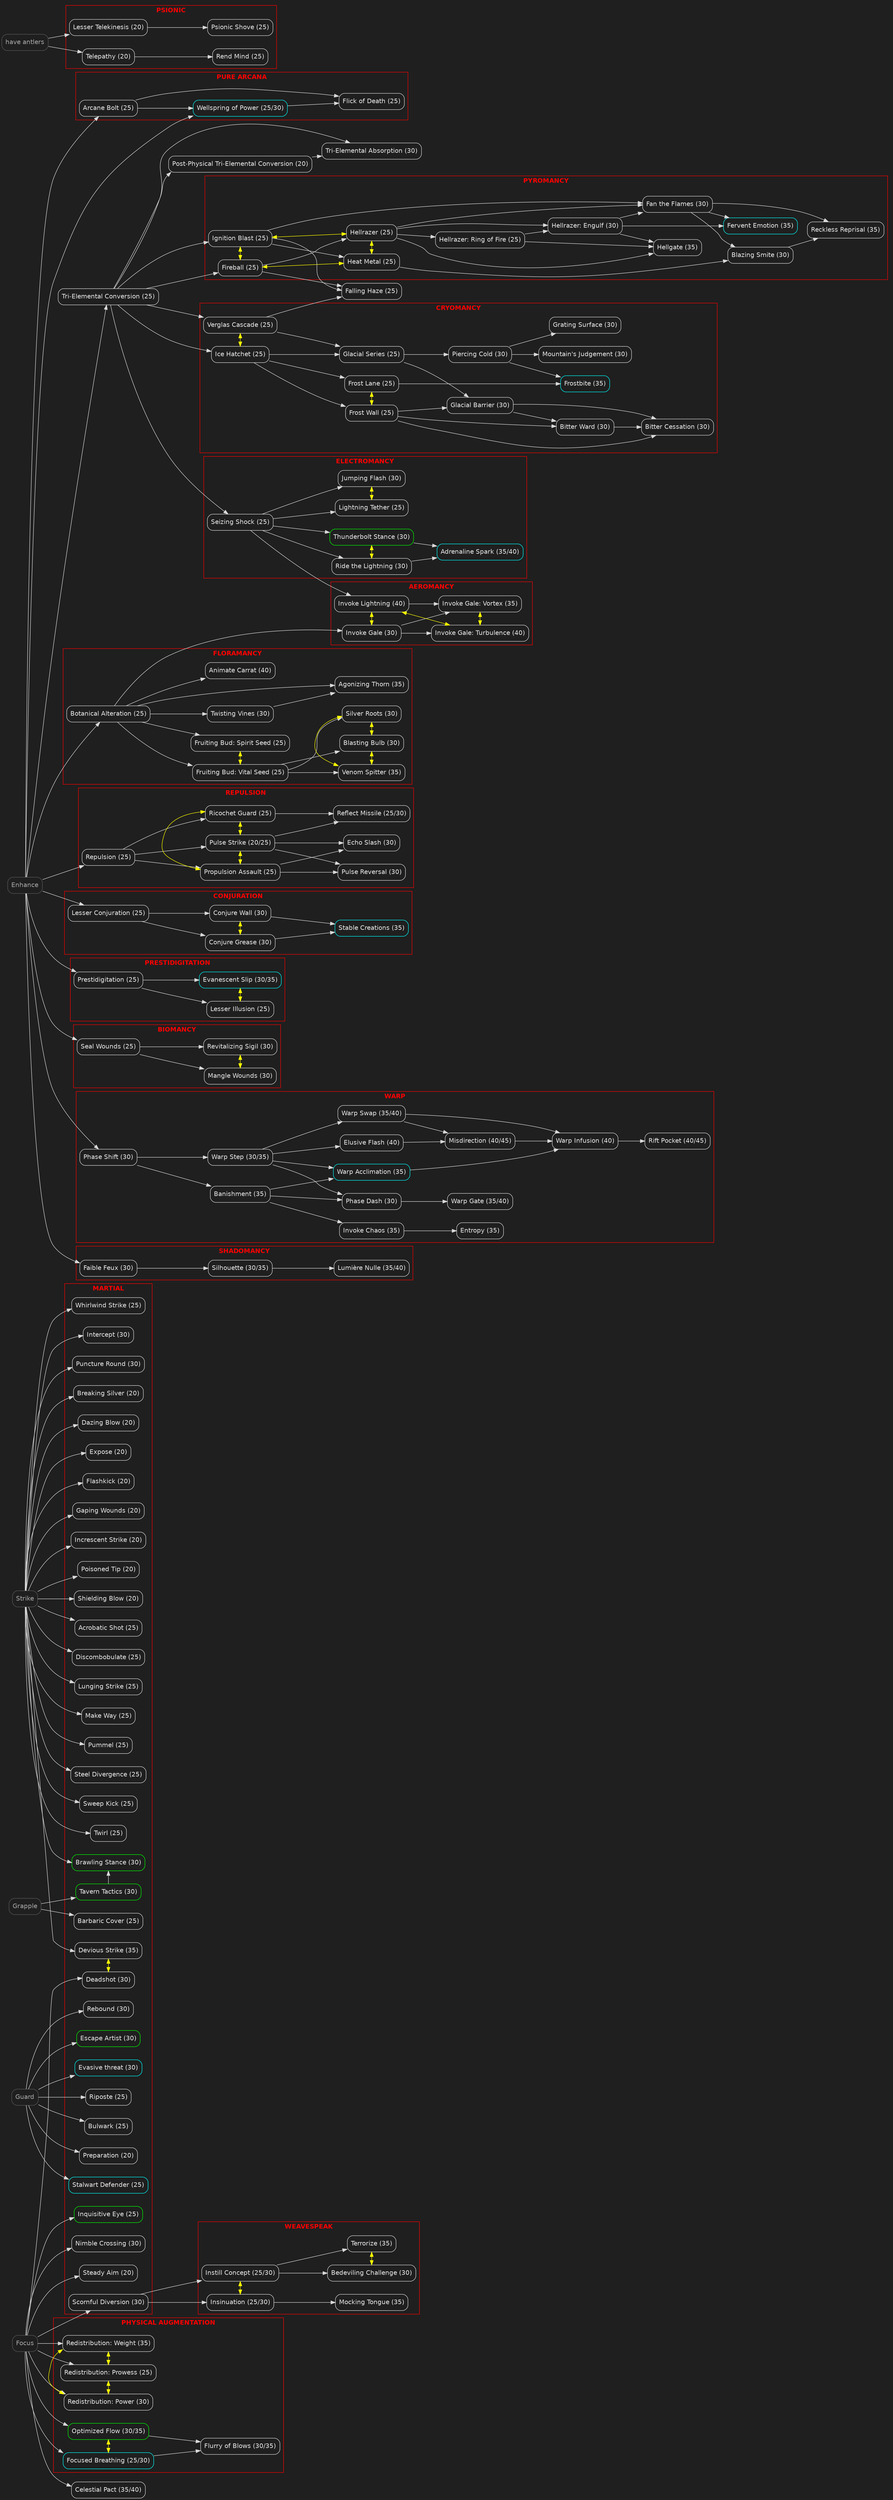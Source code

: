 digraph narpg {
    graph [
        layout = dot // the "dot" layout engine is the correct choice for directed graphs
        rankdir = LR // TB top-to-bottom
        nodesep = 0.4 // padding between nodes in the same rank
        ranksep = 0.3 // padding between nodes between rank
        bgcolor = gray12 // graph background color
        pencolor = red // cluster border color
        fontcolor = red // cluster font color
        fontname = "Helvetica-bold" // font used for text
    ]
    edge [
        color = gray85
        fontcolor = gray90
        fontname = "Helvetica"
    ]
    node [
        color = gray85
        fontcolor = gray90
        // rounded rectangles look pretty good for nodes
        shape = box
        style = rounded
        fontname = "Helvetica"
    ]

    // default techniques
    subgraph default_techniques {
        graph [
            rank = source
        ]
        node [
            color = gray35
            fontcolor = gray65
        ]
        strike [label = "Strike"]
        grapple [label = "Grapple"]
        guard [label = "Guard"]
        enhance [label = "Enhance"]
        focus [label = "Focus"]
    }

    // weird prerequisites
    subgraph default_techniques {
        graph [
            rank = source
        ]
        node [
            color = gray35
            fontcolor = gray65
        ]
        psionic [label = "have antlers"]
    }

    // martial techniques
    subgraph cluster_martial {
        graph [
            label = "MARTIAL"
        ]
        breaking_silver [label = "Breaking Silver (20)"]
        dazing_blow [label = "Dazing Blow (20)"]
        expose [label = "Expose (20)"]
        flashkick [label = "Flashkick (20)"]
        gaping_wounds [label = "Gaping Wounds (20)"]
        increscent_strike [label = "Increscent Strike (20)"]
        poisoned_tip [label = "Poisoned Tip (20)"]
        preparation [label = "Preparation (20)"]
        shielding_blow [label = "Shielding Blow (20)"]
        steady_aim [label = "Steady Aim (20)"]
        acrobatic_shot [label = "Acrobatic Shot (25)"]
        barbaric_cover [label = "Barbaric Cover (25)"]
        bulwark [label = "Bulwark (25)"]
        discombobulate [label = "Discombobulate (25)"]
        inquisitive_eye [label = "Inquisitive Eye (25)", color = green]
        lunging_strike [label = "Lunging Strike (25)"]
        make_way [label = "Make Way (25)"]
        pummel [label = "Pummel (25)"]
        riposte [label = "Riposte (25)"]
        stalwart_defender [label = "Stalwart Defender (25)", color = cyan]
        steel_divergence [label = "Steel Divergence (25)"]
        sweep_kick [label = "Sweep Kick (25)"]
        twirl [label = "Twirl (25)"]
        whirlwind_strike [label = "Whirlwind Strike (25)"]
        escape_artist [label = "Escape Artist (30)", color = green]
        evasive_threat [label = "Evasive threat (30)", color = cyan]
        intercept [label = "Intercept (30)"]
        nimble_crossing [label = "Nimble Crossing (30)"]
        scornful_diversion [label = "Scornful Diversion (30)"]
        puncture_round [label = "Puncture Round (30)"]
        rebound [label = "Rebound (30)"]

        subgraph cluster_martial_1 {
            graph [
                style = invis
                label = ""
            ]
            deadshot [label = "Deadshot (30)"]
            devious_strike [label = "Devious Strike (35)"]
        }

        subgraph cluster_martial_2 {
            graph [
                style = invis
                label = ""
            ]
            tavern_tactics [label = "Tavern Tactics (30)", color = green]
            brawling_stance [label = "Brawling Stance (30)", color = green]
        }
    }

    // pure arcana techniques
    subgraph cluster_arcane {
        graph [
            label = "PURE ARCANA"
        ]
        arcane_bolt [label = "Arcane Bolt (25)"]
        wellspring_of_power [label = "Wellspring of Power (25/30)", color = cyan]
        flick_of_death [label = "Flick of Death (25)"]
    }

    // physical augmentation techniques
    subgraph cluster_physical {
        graph [
            label = "PHYSICAL AUGMENTATION"
        ]
        subgraph cluster_physical_1 {
            graph [
                style = invis
                label = ""
            ]
            redistribution_prowess [label = "Redistribution: Prowess (25)"]
            redistribution_power [label = "Redistribution: Power (30)"]
            redistribution_weight [label = "Redistribution: Weight (35)"]
        }
        subgraph physical_2 {
            graph [
                rank = same
            ]
            focused_breathing [label = "Focused Breathing (25/30)", color = cyan]
            optimized_flow [label = "Optimized Flow (30/35)", color = green]
        }
        flurry_of_blows [label = "Flurry of Blows (30/35)"]
    }

    // tri-elemental techniques
    tri_elemental_conversion [label = "Tri-Elemental Conversion (25)"]
    pptec [label = "Post-Physical Tri-Elemental Conversion (20)"]
    tri_elemental_absorption [label = "Tri-Elemental Absorption (30)"]
    subgraph cluster_fire { // this prevents this cluster from getting skewed by nearby nodes
        graph [
            label = "PYROMANCY"
        ]
        subgraph fire_1 {
            graph [
                rank = same
            ]
            fireball [label = "Fireball (25)"]
            ignition_blast [label = "Ignition Blast (25)"]
        }
        subgraph fire_2 {
            graph [
                rank = same
            ]
            hellrazer [label = "Hellrazer (25)"]
            heat_metal [label = "Heat Metal (25)"]
        }
        hellrazer_ring [label = "Hellrazer: Ring of Fire (25)"]
        hellrazer_engulf [label = "Hellrazer: Engulf (30)"]
        blazing_smite [label = "Blazing Smite (30)"]
        reckless_reprisal [label = "Reckless Reprisal (35)"]
        hellgate [label = "Hellgate (35)"]
        fan_the_flames [label = "Fan the Flames (30)"]
        fervent_emotions [label = "Fervent Emotion (35)", color = cyan]
    }
    subgraph cluster_electric {
        graph [
            label = "ELECTROMANCY"
        ]
        seizing_shock [label = "Seizing Shock (25)"]
        subgraph electric_1 {
            graph [
                rank = same
            ]
            ride_the_lightning [label = "Ride the Lightning (30)"]
            thunderbolt_stance [label = "Thunderbolt Stance (30)", color = green]
        }
        subgraph electric_2 {
            graph [
                rank = same
            ]
            lightning_tether [label = "Lightning Tether (25)"]
            jumping_flash [label = "Jumping Flash (30)"]
        }
        adrenaline_spark [label = "Adrenaline Spark (35/40)", color = cyan]
    }
    subgraph cluster_ice {
        graph [
            label = "CRYOMANCY"
        ]
        subgraph ice_1 {
            graph [
                rank = same
            ]
            verglas_cascade [label = "Verglas Cascade (25)"]
            ice_hatchet [label = "Ice Hatchet (25)"]
        }
        subgraph ice_2 {
            graph [
                rank = same
            ]
            frost_lane [label = "Frost Lane (25)"]
            frost_wall [label = "Frost Wall (25)"]
        }
        glacial_series [label = "Glacial Series (25)"]
        piercing_cold [label = "Piercing Cold (30)"]
        grating_surface [label = "Grating Surface (30)"]
        mountains_judgement [label = "Mountain's Judgement (30)"]
        glacial_barrier [label = "Glacial Barrier (30)"]
        bitter_ward [label = "Bitter Ward (30)"]
        bitter_cessation [label = "Bitter Cessation (30)"]
        frostbite [label = "Frostbite (35)", color = cyan]
    }
    falling_haze [label = "Falling Haze (25)"]

    // repulsion techniques
    subgraph cluster_repulsion {
        graph [
            label = "REPULSION"
        ]
        repulsion [label = "Repulsion (25)"]
        subgraph cluster_repulsion_1 {
            graph [
                style = invis
                label = ""
            ]
            ricochet_guard [label = "Ricochet Guard (25)"]
            pulse_strike [label = "Pulse Strike (20/25)"]
            propulsion_assault [label = "Propulsion Assault (25)"]
        }
        echo_slash [label = "Echo Slash (30)"]
        pulse_reversal [label = "Pulse Reversal (30)"]
        reflect_missile [label = "Reflect Missile (25/30)"]
    }

    // conjuration techniques
    subgraph cluster_conjuration {
        graph [
            label = "CONJURATION"
        ]
        lesser_conjuration [label = "Lesser Conjuration (25)"]
        subgraph conjuration_1 {
            graph [
                rank = same
            ]
            conjure_grease [label = "Conjure Grease (30)"]
            conjure_wall [label = "Conjure Wall (30)"]
        }
        stable_creations [label = "Stable Creations (35)", color = cyan]
    }

    // prestidigitation techniques
    subgraph cluster_illusion {
        graph [
            label = "PRESTIDIGITATION"
        ]
        prestidigitation [label = "Prestidigitation (25)"]
        subgraph illusion_1 {
            graph [
                rank = same
            ]
            lesser_illusion [label = "Lesser Illusion (25)"]
            evanescent_slip [label ="Evanescent Slip (30/35)", color = cyan]
        }
    }

    // biological transmutation techniques
    subgraph cluster_bio {
        graph [
            label = "BIOMANCY"
        ]
        seal_wounds [label = "Seal Wounds (25)"]
        subgraph bio_1 {
            graph [
                rank = same
            ]
            revitalizing_sigil [label = "Revitalizing Sigil (30)"]
            mangle_wounds [label = "Mangle Wounds (30)"]
        }
    }

    // natural transumation techniques
    subgraph cluster_nature {
        graph [
            label = "FLORAMANCY"
        ]
        botanical_alteration [label = "Botanical Alteration (25)"]
        subgraph nature_1 {
            graph [
                rank = same
            ]
            vital_seed [label = "Fruiting Bud: Vital Seed (25)"]
            spirit_seed [label = "Fruiting Bud: Spirit Seed (25)"]
        }
        subgraph nature_2 {
            graph [
                rank = same
            ]
            silver_roots [label = "Silver Roots (30)"]
            blasting_bulb [label = "Blasting Bulb (30)"]
            venom_spitter [label = "Venom Spitter (35)"]
        }
        twisting_vines [label = "Twisting Vines (30)"]
        agonizing_thorn [label = "Agonizing Thorn (35)"]
        animate_carrat [label = "Animate Carrat (40)"]
    }

    // aeromancy techniques
    subgraph cluster_air {
        graph [
            label = "AEROMANCY"
        ]
        subgraph air_1 {
            graph [
                rank = same
            ]
            invoke_gale [label = "Invoke Gale (30)"]
            invoke_lightning [label = "Invoke Lightning (40)"]
        }
        subgraph air_2 {
            graph [
                rank = same
            ]
            invoke_gale_vortex [label = "Invoke Gale: Vortex (35)"]
            invoke_gale_turbulence [label = "Invoke Gale: Turbulence (40)"]
        }
    }

    // warp techniques
    subgraph cluster_warp {
        graph [
            label = "WARP"
        ]
        phase_shift [label = "Phase Shift (30)"]
        banishment [label = "Banishment (35)"]
        chaos_control [label = "Invoke Chaos (35)"]
        entropy [label = "Entropy (35)"]
        phase_dash [label = "Phase Dash (30)"]
        warp_step [label = "Warp Step (30/35)"]
        warp_acclimation [label = "Warp Acclimation (35)", color = cyan]
        warp_gate [label = "Warp Gate (35/40)"]
        elusive_flash [label = "Elusive Flash (40)"]
        warp_swap [label = "Warp Swap (35/40)"]
        misdirection [label = "Misdirection (40/45)"]
        warp_infusion [label = "Warp Infusion (40)"]
        rift_pocket [label = "Rift Pocket (40/45)"]
    }

    // pact techniques
    celestial_pact [label = "Celestial Pact (35/40)"]

    // shadow techniques
    subgraph cluster_shadow {
        graph [
            label = "SHADOMANCY"
        ]
        faible_feux [label = "Faible Feux (30)"]
        silhouette [label = "Silhouette (30/35)"]
        lumiere_nulle [label = "Lumière Nulle (35/40)"]
    }

    // weavespeak techniques
    subgraph cluster_weavespeak {
        graph [
            label = "WEAVESPEAK"
        ]
        subgraph weave_1 {
            graph [
                rank = same
            ]
            insinuation [label = "Insinuation (25/30)"]
            instill_concept [label = "Instill Concept (25/30)"]
        }
        subgraph weave_2 {
            graph [
                rank = same
            ]
            bedeviling_challenge [label = "Bedeviling Challenge (30)"]
            terrorize [label = "Terrorize (35)"]
        }
        mocking_tongue [label = "Mocking Tongue (35)"]
    }

    // psionic techniques
    subgraph cluster_psionic {
        graph [
            label = "PSIONIC"
        ]
        telepathy [label = "Telepathy (20)"]
        lesser_telekinesis [label = "Lesser Telekinesis (20)"]
        rend_mind [label = "Rend Mind (25)"]
        psionic_shove [label = "Psionic Shove (25)"]
    }

    // fake techniques that aren't real, just your imagination
    // subgraph cluster_fakenews {
    //     graph [
    //         label = "FAKE NEWS"
    //     ]
    //     blade_extension [label = "Blade Extension"]
    //     echo_rip [label = "Echo Rip"]
    //     vortex_crash [label = "Vortex Crash"]
    //     gravity_well [label = "Gravity Well"]
    //     animate_brambelion [label = "Animate Brambelion"]
    //     counterblow [label = "Counterblow (25)"]
    // }

    // edges
    strike -> breaking_silver
    strike -> dazing_blow
    strike -> flashkick
    strike -> expose
    strike -> gaping_wounds
    strike -> increscent_strike
    strike -> poisoned_tip
    guard -> preparation
    strike -> shielding_blow
    focus -> steady_aim
    strike -> acrobatic_shot
    grapple -> barbaric_cover
    guard -> bulwark
    strike -> discombobulate
    focus -> inquisitive_eye
    strike -> lunging_strike
    strike -> make_way
    strike -> pummel
    guard -> riposte
    guard -> stalwart_defender
    strike -> steel_divergence
    strike -> sweep_kick
    strike -> twirl
    strike -> whirlwind_strike
    strike -> brawling_stance
    tavern_tactics -> brawling_stance [constraint = false] // awful long edge from strike if I don't do this
    focus -> deadshot
    guard -> escape_artist
    strike -> intercept
    focus -> nimble_crossing
    focus -> scornful_diversion
    guard -> rebound
    strike -> puncture_round
    guard -> evasive_threat
    grapple -> tavern_tactics
    strike -> devious_strike
    deadshot -> devious_strike [dir = both, constraint = false, color = yellow]
    enhance -> arcane_bolt
    {enhance, arcane_bolt} -> wellspring_of_power
    {arcane_bolt, wellspring_of_power} -> flick_of_death
    focus -> {focused_breathing, optimized_flow}
    focused_breathing -> optimized_flow [dir = both, color = yellow]
    focus -> {redistribution_prowess, redistribution_power, redistribution_weight}
    redistribution_prowess -> redistribution_power -> redistribution_weight -> redistribution_prowess [dir = both, constraint = false, color = yellow]
    {focused_breathing, optimized_flow} -> flurry_of_blows
    enhance -> tri_elemental_conversion
    tri_elemental_conversion -> pptec
    {tri_elemental_conversion, pptec} -> tri_elemental_absorption
    tri_elemental_conversion -> {fireball, ignition_blast}
    fireball -> hellrazer
    fireball -> ignition_blast [dir = both, color = yellow]
    fireball -> heat_metal [dir = both, color = yellow]
    ignition_blast -> hellrazer [dir = both, color = yellow]
    heat_metal -> hellrazer [dir = both, color = yellow]
    hellrazer -> hellrazer_ring
    {ignition_blast, hellrazer, hellrazer_engulf} -> fan_the_flames
    {fan_the_flames, hellrazer_engulf} -> fervent_emotions
    {hellrazer, hellrazer_ring} -> hellrazer_engulf
    {heat_metal, fan_the_flames} -> blazing_smite
    {blazing_smite, fan_the_flames} -> reckless_reprisal
    {hellrazer, hellrazer_ring, hellrazer_engulf} -> hellgate
    ignition_blast -> heat_metal
    tri_elemental_conversion -> seizing_shock
    seizing_shock -> {lightning_tether, ride_the_lightning, thunderbolt_stance, jumping_flash}
    lightning_tether -> jumping_flash [dir = both, color = yellow]
    ride_the_lightning -> thunderbolt_stance [dir = both, color = yellow]
    {thunderbolt_stance, ride_the_lightning} -> adrenaline_spark
    tri_elemental_conversion -> {verglas_cascade, ice_hatchet}
    ice_hatchet -> verglas_cascade [dir = both, color = yellow]
    ice_hatchet -> {frost_lane, frost_wall}
    frost_lane -> frost_wall [dir = both, color = yellow]
    {verglas_cascade, ice_hatchet} -> glacial_series -> piercing_cold -> {grating_surface, mountains_judgement}
    {frost_wall, glacial_series} -> glacial_barrier
    {frost_wall, glacial_barrier} -> bitter_ward
    {frost_wall, glacial_barrier, bitter_ward} -> bitter_cessation
    {frost_lane, piercing_cold} -> frostbite
    {verglas_cascade, fireball, ignition_blast} -> falling_haze
    enhance -> repulsion
    repulsion -> {ricochet_guard, pulse_strike, propulsion_assault}
    ricochet_guard -> {pulse_strike, propulsion_assault} [dir = both, constraint = false, color = yellow]
    pulse_strike -> propulsion_assault [dir = both, constraint = false, color = yellow]
    {pulse_strike, propulsion_assault} -> echo_slash
    {propulsion_assault, pulse_strike} -> pulse_reversal
    {ricochet_guard, pulse_strike} -> reflect_missile
    enhance -> lesser_conjuration
    lesser_conjuration -> {conjure_grease, conjure_wall}
    conjure_grease -> conjure_wall [dir = both, color = yellow]
    {conjure_grease, conjure_wall} -> stable_creations
    enhance -> prestidigitation
    prestidigitation -> {lesser_illusion, evanescent_slip}
    lesser_illusion -> evanescent_slip [dir = both, color = yellow]
    enhance -> seal_wounds -> {revitalizing_sigil, mangle_wounds}
    mangle_wounds -> revitalizing_sigil [dir = both, color = yellow]
    enhance -> botanical_alteration
    botanical_alteration -> {vital_seed, spirit_seed, twisting_vines, animate_carrat}
    vital_seed -> spirit_seed [dir = both, color = yellow]
    {botanical_alteration, twisting_vines} -> agonizing_thorn
    vital_seed -> {silver_roots, blasting_bulb, venom_spitter}
    silver_roots -> blasting_bulb -> venom_spitter -> silver_roots [dir = both, color = yellow]
    enhance -> phase_shift -> banishment -> chaos_control -> entropy
    {banishment, warp_step} -> phase_dash -> warp_gate
    phase_shift -> warp_step -> {elusive_flash, warp_swap}
    {warp_step, banishment} -> warp_acclimation
    {warp_swap, elusive_flash} -> misdirection
    {warp_acclimation, warp_swap, misdirection} -> warp_infusion -> rift_pocket
    focus -> celestial_pact
    {botanical_alteration} -> invoke_gale
    {invoke_gale, invoke_lightning} -> invoke_gale_vortex
    invoke_gale -> invoke_gale_turbulence
    seizing_shock -> invoke_lightning
    invoke_gale_vortex -> invoke_gale_turbulence [dir = both, color = yellow]
    invoke_gale -> invoke_lightning [dir = both, color = yellow]
    invoke_gale_turbulence -> invoke_lightning [dir = both, color = yellow]
    enhance -> faible_feux -> silhouette -> lumiere_nulle
    scornful_diversion -> {insinuation, instill_concept}
    insinuation -> instill_concept [dir = both, color = yellow]
    insinuation -> mocking_tongue
    instill_concept -> {bedeviling_challenge, terrorize}
    bedeviling_challenge -> terrorize [dir = both, color = yellow]
    psionic -> {telepathy, lesser_telekinesis}
    telepathy -> rend_mind
    lesser_telekinesis -> psionic_shove
}
